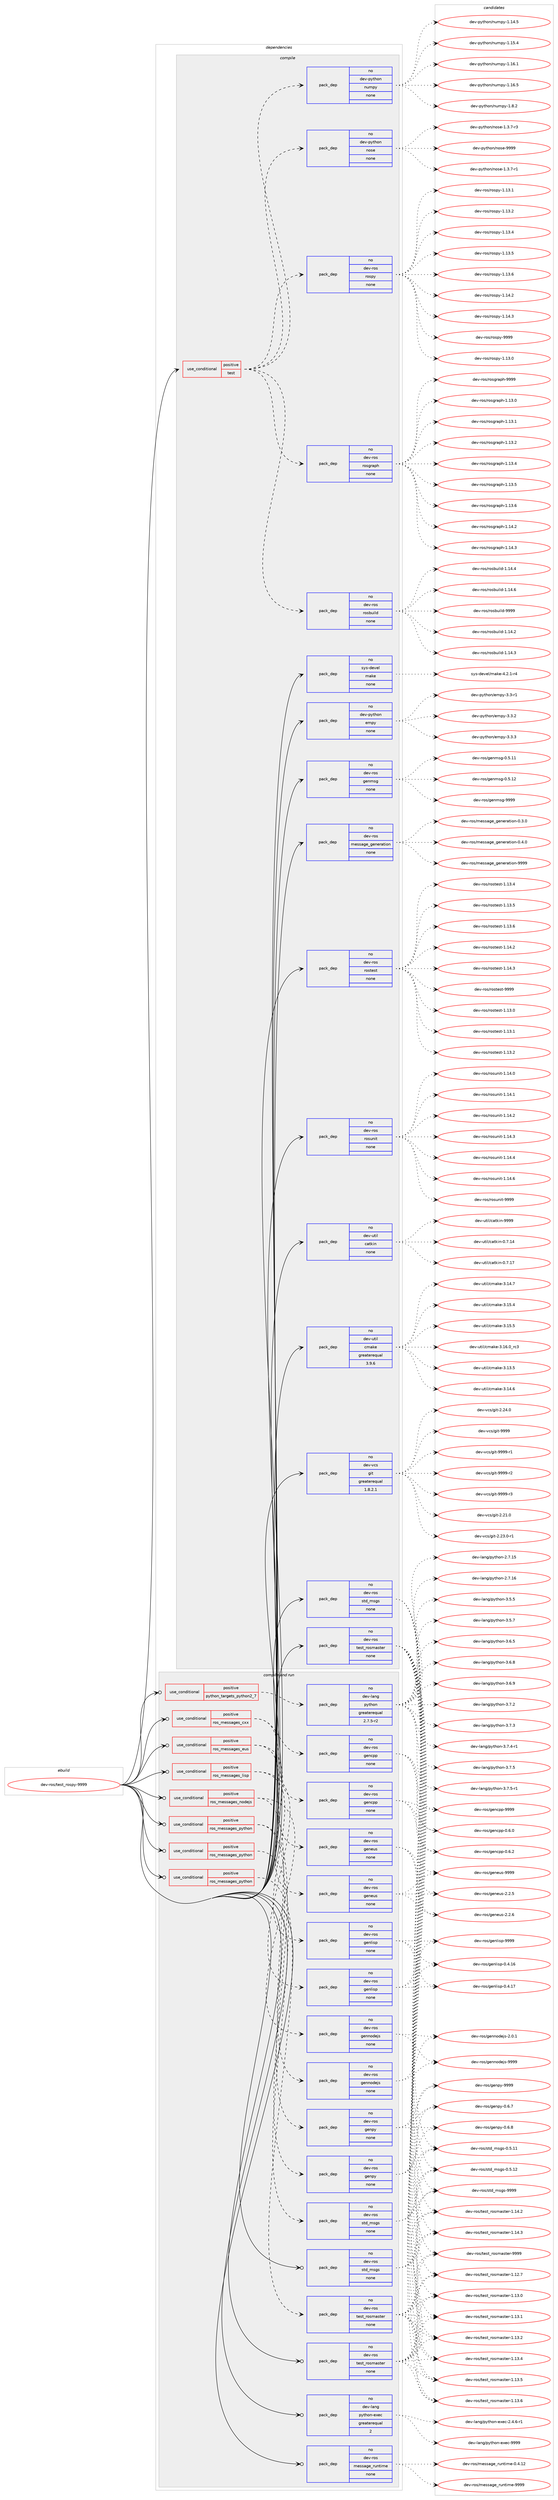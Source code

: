 digraph prolog {

# *************
# Graph options
# *************

newrank=true;
concentrate=true;
compound=true;
graph [rankdir=LR,fontname=Helvetica,fontsize=10,ranksep=1.5];#, ranksep=2.5, nodesep=0.2];
edge  [arrowhead=vee];
node  [fontname=Helvetica,fontsize=10];

# **********
# The ebuild
# **********

subgraph cluster_leftcol {
color=gray;
rank=same;
label=<<i>ebuild</i>>;
id [label="dev-ros/test_rospy-9999", color=red, width=4, href="../dev-ros/test_rospy-9999.svg"];
}

# ****************
# The dependencies
# ****************

subgraph cluster_midcol {
color=gray;
label=<<i>dependencies</i>>;
subgraph cluster_compile {
fillcolor="#eeeeee";
style=filled;
label=<<i>compile</i>>;
subgraph cond156089 {
dependency670251 [label=<<TABLE BORDER="0" CELLBORDER="1" CELLSPACING="0" CELLPADDING="4"><TR><TD ROWSPAN="3" CELLPADDING="10">use_conditional</TD></TR><TR><TD>positive</TD></TR><TR><TD>test</TD></TR></TABLE>>, shape=none, color=red];
subgraph pack502256 {
dependency670252 [label=<<TABLE BORDER="0" CELLBORDER="1" CELLSPACING="0" CELLPADDING="4" WIDTH="220"><TR><TD ROWSPAN="6" CELLPADDING="30">pack_dep</TD></TR><TR><TD WIDTH="110">no</TD></TR><TR><TD>dev-python</TD></TR><TR><TD>numpy</TD></TR><TR><TD>none</TD></TR><TR><TD></TD></TR></TABLE>>, shape=none, color=blue];
}
dependency670251:e -> dependency670252:w [weight=20,style="dashed",arrowhead="vee"];
subgraph pack502257 {
dependency670253 [label=<<TABLE BORDER="0" CELLBORDER="1" CELLSPACING="0" CELLPADDING="4" WIDTH="220"><TR><TD ROWSPAN="6" CELLPADDING="30">pack_dep</TD></TR><TR><TD WIDTH="110">no</TD></TR><TR><TD>dev-ros</TD></TR><TR><TD>rosbuild</TD></TR><TR><TD>none</TD></TR><TR><TD></TD></TR></TABLE>>, shape=none, color=blue];
}
dependency670251:e -> dependency670253:w [weight=20,style="dashed",arrowhead="vee"];
subgraph pack502258 {
dependency670254 [label=<<TABLE BORDER="0" CELLBORDER="1" CELLSPACING="0" CELLPADDING="4" WIDTH="220"><TR><TD ROWSPAN="6" CELLPADDING="30">pack_dep</TD></TR><TR><TD WIDTH="110">no</TD></TR><TR><TD>dev-ros</TD></TR><TR><TD>rosgraph</TD></TR><TR><TD>none</TD></TR><TR><TD></TD></TR></TABLE>>, shape=none, color=blue];
}
dependency670251:e -> dependency670254:w [weight=20,style="dashed",arrowhead="vee"];
subgraph pack502259 {
dependency670255 [label=<<TABLE BORDER="0" CELLBORDER="1" CELLSPACING="0" CELLPADDING="4" WIDTH="220"><TR><TD ROWSPAN="6" CELLPADDING="30">pack_dep</TD></TR><TR><TD WIDTH="110">no</TD></TR><TR><TD>dev-ros</TD></TR><TR><TD>rospy</TD></TR><TR><TD>none</TD></TR><TR><TD></TD></TR></TABLE>>, shape=none, color=blue];
}
dependency670251:e -> dependency670255:w [weight=20,style="dashed",arrowhead="vee"];
subgraph pack502260 {
dependency670256 [label=<<TABLE BORDER="0" CELLBORDER="1" CELLSPACING="0" CELLPADDING="4" WIDTH="220"><TR><TD ROWSPAN="6" CELLPADDING="30">pack_dep</TD></TR><TR><TD WIDTH="110">no</TD></TR><TR><TD>dev-python</TD></TR><TR><TD>nose</TD></TR><TR><TD>none</TD></TR><TR><TD></TD></TR></TABLE>>, shape=none, color=blue];
}
dependency670251:e -> dependency670256:w [weight=20,style="dashed",arrowhead="vee"];
}
id:e -> dependency670251:w [weight=20,style="solid",arrowhead="vee"];
subgraph pack502261 {
dependency670257 [label=<<TABLE BORDER="0" CELLBORDER="1" CELLSPACING="0" CELLPADDING="4" WIDTH="220"><TR><TD ROWSPAN="6" CELLPADDING="30">pack_dep</TD></TR><TR><TD WIDTH="110">no</TD></TR><TR><TD>dev-python</TD></TR><TR><TD>empy</TD></TR><TR><TD>none</TD></TR><TR><TD></TD></TR></TABLE>>, shape=none, color=blue];
}
id:e -> dependency670257:w [weight=20,style="solid",arrowhead="vee"];
subgraph pack502262 {
dependency670258 [label=<<TABLE BORDER="0" CELLBORDER="1" CELLSPACING="0" CELLPADDING="4" WIDTH="220"><TR><TD ROWSPAN="6" CELLPADDING="30">pack_dep</TD></TR><TR><TD WIDTH="110">no</TD></TR><TR><TD>dev-ros</TD></TR><TR><TD>genmsg</TD></TR><TR><TD>none</TD></TR><TR><TD></TD></TR></TABLE>>, shape=none, color=blue];
}
id:e -> dependency670258:w [weight=20,style="solid",arrowhead="vee"];
subgraph pack502263 {
dependency670259 [label=<<TABLE BORDER="0" CELLBORDER="1" CELLSPACING="0" CELLPADDING="4" WIDTH="220"><TR><TD ROWSPAN="6" CELLPADDING="30">pack_dep</TD></TR><TR><TD WIDTH="110">no</TD></TR><TR><TD>dev-ros</TD></TR><TR><TD>message_generation</TD></TR><TR><TD>none</TD></TR><TR><TD></TD></TR></TABLE>>, shape=none, color=blue];
}
id:e -> dependency670259:w [weight=20,style="solid",arrowhead="vee"];
subgraph pack502264 {
dependency670260 [label=<<TABLE BORDER="0" CELLBORDER="1" CELLSPACING="0" CELLPADDING="4" WIDTH="220"><TR><TD ROWSPAN="6" CELLPADDING="30">pack_dep</TD></TR><TR><TD WIDTH="110">no</TD></TR><TR><TD>dev-ros</TD></TR><TR><TD>rostest</TD></TR><TR><TD>none</TD></TR><TR><TD></TD></TR></TABLE>>, shape=none, color=blue];
}
id:e -> dependency670260:w [weight=20,style="solid",arrowhead="vee"];
subgraph pack502265 {
dependency670261 [label=<<TABLE BORDER="0" CELLBORDER="1" CELLSPACING="0" CELLPADDING="4" WIDTH="220"><TR><TD ROWSPAN="6" CELLPADDING="30">pack_dep</TD></TR><TR><TD WIDTH="110">no</TD></TR><TR><TD>dev-ros</TD></TR><TR><TD>rosunit</TD></TR><TR><TD>none</TD></TR><TR><TD></TD></TR></TABLE>>, shape=none, color=blue];
}
id:e -> dependency670261:w [weight=20,style="solid",arrowhead="vee"];
subgraph pack502266 {
dependency670262 [label=<<TABLE BORDER="0" CELLBORDER="1" CELLSPACING="0" CELLPADDING="4" WIDTH="220"><TR><TD ROWSPAN="6" CELLPADDING="30">pack_dep</TD></TR><TR><TD WIDTH="110">no</TD></TR><TR><TD>dev-ros</TD></TR><TR><TD>std_msgs</TD></TR><TR><TD>none</TD></TR><TR><TD></TD></TR></TABLE>>, shape=none, color=blue];
}
id:e -> dependency670262:w [weight=20,style="solid",arrowhead="vee"];
subgraph pack502267 {
dependency670263 [label=<<TABLE BORDER="0" CELLBORDER="1" CELLSPACING="0" CELLPADDING="4" WIDTH="220"><TR><TD ROWSPAN="6" CELLPADDING="30">pack_dep</TD></TR><TR><TD WIDTH="110">no</TD></TR><TR><TD>dev-ros</TD></TR><TR><TD>test_rosmaster</TD></TR><TR><TD>none</TD></TR><TR><TD></TD></TR></TABLE>>, shape=none, color=blue];
}
id:e -> dependency670263:w [weight=20,style="solid",arrowhead="vee"];
subgraph pack502268 {
dependency670264 [label=<<TABLE BORDER="0" CELLBORDER="1" CELLSPACING="0" CELLPADDING="4" WIDTH="220"><TR><TD ROWSPAN="6" CELLPADDING="30">pack_dep</TD></TR><TR><TD WIDTH="110">no</TD></TR><TR><TD>dev-util</TD></TR><TR><TD>catkin</TD></TR><TR><TD>none</TD></TR><TR><TD></TD></TR></TABLE>>, shape=none, color=blue];
}
id:e -> dependency670264:w [weight=20,style="solid",arrowhead="vee"];
subgraph pack502269 {
dependency670265 [label=<<TABLE BORDER="0" CELLBORDER="1" CELLSPACING="0" CELLPADDING="4" WIDTH="220"><TR><TD ROWSPAN="6" CELLPADDING="30">pack_dep</TD></TR><TR><TD WIDTH="110">no</TD></TR><TR><TD>dev-util</TD></TR><TR><TD>cmake</TD></TR><TR><TD>greaterequal</TD></TR><TR><TD>3.9.6</TD></TR></TABLE>>, shape=none, color=blue];
}
id:e -> dependency670265:w [weight=20,style="solid",arrowhead="vee"];
subgraph pack502270 {
dependency670266 [label=<<TABLE BORDER="0" CELLBORDER="1" CELLSPACING="0" CELLPADDING="4" WIDTH="220"><TR><TD ROWSPAN="6" CELLPADDING="30">pack_dep</TD></TR><TR><TD WIDTH="110">no</TD></TR><TR><TD>dev-vcs</TD></TR><TR><TD>git</TD></TR><TR><TD>greaterequal</TD></TR><TR><TD>1.8.2.1</TD></TR></TABLE>>, shape=none, color=blue];
}
id:e -> dependency670266:w [weight=20,style="solid",arrowhead="vee"];
subgraph pack502271 {
dependency670267 [label=<<TABLE BORDER="0" CELLBORDER="1" CELLSPACING="0" CELLPADDING="4" WIDTH="220"><TR><TD ROWSPAN="6" CELLPADDING="30">pack_dep</TD></TR><TR><TD WIDTH="110">no</TD></TR><TR><TD>sys-devel</TD></TR><TR><TD>make</TD></TR><TR><TD>none</TD></TR><TR><TD></TD></TR></TABLE>>, shape=none, color=blue];
}
id:e -> dependency670267:w [weight=20,style="solid",arrowhead="vee"];
}
subgraph cluster_compileandrun {
fillcolor="#eeeeee";
style=filled;
label=<<i>compile and run</i>>;
subgraph cond156090 {
dependency670268 [label=<<TABLE BORDER="0" CELLBORDER="1" CELLSPACING="0" CELLPADDING="4"><TR><TD ROWSPAN="3" CELLPADDING="10">use_conditional</TD></TR><TR><TD>positive</TD></TR><TR><TD>python_targets_python2_7</TD></TR></TABLE>>, shape=none, color=red];
subgraph pack502272 {
dependency670269 [label=<<TABLE BORDER="0" CELLBORDER="1" CELLSPACING="0" CELLPADDING="4" WIDTH="220"><TR><TD ROWSPAN="6" CELLPADDING="30">pack_dep</TD></TR><TR><TD WIDTH="110">no</TD></TR><TR><TD>dev-lang</TD></TR><TR><TD>python</TD></TR><TR><TD>greaterequal</TD></TR><TR><TD>2.7.5-r2</TD></TR></TABLE>>, shape=none, color=blue];
}
dependency670268:e -> dependency670269:w [weight=20,style="dashed",arrowhead="vee"];
}
id:e -> dependency670268:w [weight=20,style="solid",arrowhead="odotvee"];
subgraph cond156091 {
dependency670270 [label=<<TABLE BORDER="0" CELLBORDER="1" CELLSPACING="0" CELLPADDING="4"><TR><TD ROWSPAN="3" CELLPADDING="10">use_conditional</TD></TR><TR><TD>positive</TD></TR><TR><TD>ros_messages_cxx</TD></TR></TABLE>>, shape=none, color=red];
subgraph pack502273 {
dependency670271 [label=<<TABLE BORDER="0" CELLBORDER="1" CELLSPACING="0" CELLPADDING="4" WIDTH="220"><TR><TD ROWSPAN="6" CELLPADDING="30">pack_dep</TD></TR><TR><TD WIDTH="110">no</TD></TR><TR><TD>dev-ros</TD></TR><TR><TD>gencpp</TD></TR><TR><TD>none</TD></TR><TR><TD></TD></TR></TABLE>>, shape=none, color=blue];
}
dependency670270:e -> dependency670271:w [weight=20,style="dashed",arrowhead="vee"];
subgraph pack502274 {
dependency670272 [label=<<TABLE BORDER="0" CELLBORDER="1" CELLSPACING="0" CELLPADDING="4" WIDTH="220"><TR><TD ROWSPAN="6" CELLPADDING="30">pack_dep</TD></TR><TR><TD WIDTH="110">no</TD></TR><TR><TD>dev-ros</TD></TR><TR><TD>gencpp</TD></TR><TR><TD>none</TD></TR><TR><TD></TD></TR></TABLE>>, shape=none, color=blue];
}
dependency670270:e -> dependency670272:w [weight=20,style="dashed",arrowhead="vee"];
}
id:e -> dependency670270:w [weight=20,style="solid",arrowhead="odotvee"];
subgraph cond156092 {
dependency670273 [label=<<TABLE BORDER="0" CELLBORDER="1" CELLSPACING="0" CELLPADDING="4"><TR><TD ROWSPAN="3" CELLPADDING="10">use_conditional</TD></TR><TR><TD>positive</TD></TR><TR><TD>ros_messages_eus</TD></TR></TABLE>>, shape=none, color=red];
subgraph pack502275 {
dependency670274 [label=<<TABLE BORDER="0" CELLBORDER="1" CELLSPACING="0" CELLPADDING="4" WIDTH="220"><TR><TD ROWSPAN="6" CELLPADDING="30">pack_dep</TD></TR><TR><TD WIDTH="110">no</TD></TR><TR><TD>dev-ros</TD></TR><TR><TD>geneus</TD></TR><TR><TD>none</TD></TR><TR><TD></TD></TR></TABLE>>, shape=none, color=blue];
}
dependency670273:e -> dependency670274:w [weight=20,style="dashed",arrowhead="vee"];
subgraph pack502276 {
dependency670275 [label=<<TABLE BORDER="0" CELLBORDER="1" CELLSPACING="0" CELLPADDING="4" WIDTH="220"><TR><TD ROWSPAN="6" CELLPADDING="30">pack_dep</TD></TR><TR><TD WIDTH="110">no</TD></TR><TR><TD>dev-ros</TD></TR><TR><TD>geneus</TD></TR><TR><TD>none</TD></TR><TR><TD></TD></TR></TABLE>>, shape=none, color=blue];
}
dependency670273:e -> dependency670275:w [weight=20,style="dashed",arrowhead="vee"];
}
id:e -> dependency670273:w [weight=20,style="solid",arrowhead="odotvee"];
subgraph cond156093 {
dependency670276 [label=<<TABLE BORDER="0" CELLBORDER="1" CELLSPACING="0" CELLPADDING="4"><TR><TD ROWSPAN="3" CELLPADDING="10">use_conditional</TD></TR><TR><TD>positive</TD></TR><TR><TD>ros_messages_lisp</TD></TR></TABLE>>, shape=none, color=red];
subgraph pack502277 {
dependency670277 [label=<<TABLE BORDER="0" CELLBORDER="1" CELLSPACING="0" CELLPADDING="4" WIDTH="220"><TR><TD ROWSPAN="6" CELLPADDING="30">pack_dep</TD></TR><TR><TD WIDTH="110">no</TD></TR><TR><TD>dev-ros</TD></TR><TR><TD>genlisp</TD></TR><TR><TD>none</TD></TR><TR><TD></TD></TR></TABLE>>, shape=none, color=blue];
}
dependency670276:e -> dependency670277:w [weight=20,style="dashed",arrowhead="vee"];
subgraph pack502278 {
dependency670278 [label=<<TABLE BORDER="0" CELLBORDER="1" CELLSPACING="0" CELLPADDING="4" WIDTH="220"><TR><TD ROWSPAN="6" CELLPADDING="30">pack_dep</TD></TR><TR><TD WIDTH="110">no</TD></TR><TR><TD>dev-ros</TD></TR><TR><TD>genlisp</TD></TR><TR><TD>none</TD></TR><TR><TD></TD></TR></TABLE>>, shape=none, color=blue];
}
dependency670276:e -> dependency670278:w [weight=20,style="dashed",arrowhead="vee"];
}
id:e -> dependency670276:w [weight=20,style="solid",arrowhead="odotvee"];
subgraph cond156094 {
dependency670279 [label=<<TABLE BORDER="0" CELLBORDER="1" CELLSPACING="0" CELLPADDING="4"><TR><TD ROWSPAN="3" CELLPADDING="10">use_conditional</TD></TR><TR><TD>positive</TD></TR><TR><TD>ros_messages_nodejs</TD></TR></TABLE>>, shape=none, color=red];
subgraph pack502279 {
dependency670280 [label=<<TABLE BORDER="0" CELLBORDER="1" CELLSPACING="0" CELLPADDING="4" WIDTH="220"><TR><TD ROWSPAN="6" CELLPADDING="30">pack_dep</TD></TR><TR><TD WIDTH="110">no</TD></TR><TR><TD>dev-ros</TD></TR><TR><TD>gennodejs</TD></TR><TR><TD>none</TD></TR><TR><TD></TD></TR></TABLE>>, shape=none, color=blue];
}
dependency670279:e -> dependency670280:w [weight=20,style="dashed",arrowhead="vee"];
subgraph pack502280 {
dependency670281 [label=<<TABLE BORDER="0" CELLBORDER="1" CELLSPACING="0" CELLPADDING="4" WIDTH="220"><TR><TD ROWSPAN="6" CELLPADDING="30">pack_dep</TD></TR><TR><TD WIDTH="110">no</TD></TR><TR><TD>dev-ros</TD></TR><TR><TD>gennodejs</TD></TR><TR><TD>none</TD></TR><TR><TD></TD></TR></TABLE>>, shape=none, color=blue];
}
dependency670279:e -> dependency670281:w [weight=20,style="dashed",arrowhead="vee"];
}
id:e -> dependency670279:w [weight=20,style="solid",arrowhead="odotvee"];
subgraph cond156095 {
dependency670282 [label=<<TABLE BORDER="0" CELLBORDER="1" CELLSPACING="0" CELLPADDING="4"><TR><TD ROWSPAN="3" CELLPADDING="10">use_conditional</TD></TR><TR><TD>positive</TD></TR><TR><TD>ros_messages_python</TD></TR></TABLE>>, shape=none, color=red];
subgraph pack502281 {
dependency670283 [label=<<TABLE BORDER="0" CELLBORDER="1" CELLSPACING="0" CELLPADDING="4" WIDTH="220"><TR><TD ROWSPAN="6" CELLPADDING="30">pack_dep</TD></TR><TR><TD WIDTH="110">no</TD></TR><TR><TD>dev-ros</TD></TR><TR><TD>genpy</TD></TR><TR><TD>none</TD></TR><TR><TD></TD></TR></TABLE>>, shape=none, color=blue];
}
dependency670282:e -> dependency670283:w [weight=20,style="dashed",arrowhead="vee"];
subgraph pack502282 {
dependency670284 [label=<<TABLE BORDER="0" CELLBORDER="1" CELLSPACING="0" CELLPADDING="4" WIDTH="220"><TR><TD ROWSPAN="6" CELLPADDING="30">pack_dep</TD></TR><TR><TD WIDTH="110">no</TD></TR><TR><TD>dev-ros</TD></TR><TR><TD>genpy</TD></TR><TR><TD>none</TD></TR><TR><TD></TD></TR></TABLE>>, shape=none, color=blue];
}
dependency670282:e -> dependency670284:w [weight=20,style="dashed",arrowhead="vee"];
}
id:e -> dependency670282:w [weight=20,style="solid",arrowhead="odotvee"];
subgraph cond156096 {
dependency670285 [label=<<TABLE BORDER="0" CELLBORDER="1" CELLSPACING="0" CELLPADDING="4"><TR><TD ROWSPAN="3" CELLPADDING="10">use_conditional</TD></TR><TR><TD>positive</TD></TR><TR><TD>ros_messages_python</TD></TR></TABLE>>, shape=none, color=red];
subgraph pack502283 {
dependency670286 [label=<<TABLE BORDER="0" CELLBORDER="1" CELLSPACING="0" CELLPADDING="4" WIDTH="220"><TR><TD ROWSPAN="6" CELLPADDING="30">pack_dep</TD></TR><TR><TD WIDTH="110">no</TD></TR><TR><TD>dev-ros</TD></TR><TR><TD>std_msgs</TD></TR><TR><TD>none</TD></TR><TR><TD></TD></TR></TABLE>>, shape=none, color=blue];
}
dependency670285:e -> dependency670286:w [weight=20,style="dashed",arrowhead="vee"];
}
id:e -> dependency670285:w [weight=20,style="solid",arrowhead="odotvee"];
subgraph cond156097 {
dependency670287 [label=<<TABLE BORDER="0" CELLBORDER="1" CELLSPACING="0" CELLPADDING="4"><TR><TD ROWSPAN="3" CELLPADDING="10">use_conditional</TD></TR><TR><TD>positive</TD></TR><TR><TD>ros_messages_python</TD></TR></TABLE>>, shape=none, color=red];
subgraph pack502284 {
dependency670288 [label=<<TABLE BORDER="0" CELLBORDER="1" CELLSPACING="0" CELLPADDING="4" WIDTH="220"><TR><TD ROWSPAN="6" CELLPADDING="30">pack_dep</TD></TR><TR><TD WIDTH="110">no</TD></TR><TR><TD>dev-ros</TD></TR><TR><TD>test_rosmaster</TD></TR><TR><TD>none</TD></TR><TR><TD></TD></TR></TABLE>>, shape=none, color=blue];
}
dependency670287:e -> dependency670288:w [weight=20,style="dashed",arrowhead="vee"];
}
id:e -> dependency670287:w [weight=20,style="solid",arrowhead="odotvee"];
subgraph pack502285 {
dependency670289 [label=<<TABLE BORDER="0" CELLBORDER="1" CELLSPACING="0" CELLPADDING="4" WIDTH="220"><TR><TD ROWSPAN="6" CELLPADDING="30">pack_dep</TD></TR><TR><TD WIDTH="110">no</TD></TR><TR><TD>dev-lang</TD></TR><TR><TD>python-exec</TD></TR><TR><TD>greaterequal</TD></TR><TR><TD>2</TD></TR></TABLE>>, shape=none, color=blue];
}
id:e -> dependency670289:w [weight=20,style="solid",arrowhead="odotvee"];
subgraph pack502286 {
dependency670290 [label=<<TABLE BORDER="0" CELLBORDER="1" CELLSPACING="0" CELLPADDING="4" WIDTH="220"><TR><TD ROWSPAN="6" CELLPADDING="30">pack_dep</TD></TR><TR><TD WIDTH="110">no</TD></TR><TR><TD>dev-ros</TD></TR><TR><TD>message_runtime</TD></TR><TR><TD>none</TD></TR><TR><TD></TD></TR></TABLE>>, shape=none, color=blue];
}
id:e -> dependency670290:w [weight=20,style="solid",arrowhead="odotvee"];
subgraph pack502287 {
dependency670291 [label=<<TABLE BORDER="0" CELLBORDER="1" CELLSPACING="0" CELLPADDING="4" WIDTH="220"><TR><TD ROWSPAN="6" CELLPADDING="30">pack_dep</TD></TR><TR><TD WIDTH="110">no</TD></TR><TR><TD>dev-ros</TD></TR><TR><TD>std_msgs</TD></TR><TR><TD>none</TD></TR><TR><TD></TD></TR></TABLE>>, shape=none, color=blue];
}
id:e -> dependency670291:w [weight=20,style="solid",arrowhead="odotvee"];
subgraph pack502288 {
dependency670292 [label=<<TABLE BORDER="0" CELLBORDER="1" CELLSPACING="0" CELLPADDING="4" WIDTH="220"><TR><TD ROWSPAN="6" CELLPADDING="30">pack_dep</TD></TR><TR><TD WIDTH="110">no</TD></TR><TR><TD>dev-ros</TD></TR><TR><TD>test_rosmaster</TD></TR><TR><TD>none</TD></TR><TR><TD></TD></TR></TABLE>>, shape=none, color=blue];
}
id:e -> dependency670292:w [weight=20,style="solid",arrowhead="odotvee"];
}
subgraph cluster_run {
fillcolor="#eeeeee";
style=filled;
label=<<i>run</i>>;
}
}

# **************
# The candidates
# **************

subgraph cluster_choices {
rank=same;
color=gray;
label=<<i>candidates</i>>;

subgraph choice502256 {
color=black;
nodesep=1;
choice100101118451121211161041111104711011710911212145494649524653 [label="dev-python/numpy-1.14.5", color=red, width=4,href="../dev-python/numpy-1.14.5.svg"];
choice100101118451121211161041111104711011710911212145494649534652 [label="dev-python/numpy-1.15.4", color=red, width=4,href="../dev-python/numpy-1.15.4.svg"];
choice100101118451121211161041111104711011710911212145494649544649 [label="dev-python/numpy-1.16.1", color=red, width=4,href="../dev-python/numpy-1.16.1.svg"];
choice100101118451121211161041111104711011710911212145494649544653 [label="dev-python/numpy-1.16.5", color=red, width=4,href="../dev-python/numpy-1.16.5.svg"];
choice1001011184511212111610411111047110117109112121454946564650 [label="dev-python/numpy-1.8.2", color=red, width=4,href="../dev-python/numpy-1.8.2.svg"];
dependency670252:e -> choice100101118451121211161041111104711011710911212145494649524653:w [style=dotted,weight="100"];
dependency670252:e -> choice100101118451121211161041111104711011710911212145494649534652:w [style=dotted,weight="100"];
dependency670252:e -> choice100101118451121211161041111104711011710911212145494649544649:w [style=dotted,weight="100"];
dependency670252:e -> choice100101118451121211161041111104711011710911212145494649544653:w [style=dotted,weight="100"];
dependency670252:e -> choice1001011184511212111610411111047110117109112121454946564650:w [style=dotted,weight="100"];
}
subgraph choice502257 {
color=black;
nodesep=1;
choice10010111845114111115471141111159811710510810045494649524650 [label="dev-ros/rosbuild-1.14.2", color=red, width=4,href="../dev-ros/rosbuild-1.14.2.svg"];
choice10010111845114111115471141111159811710510810045494649524651 [label="dev-ros/rosbuild-1.14.3", color=red, width=4,href="../dev-ros/rosbuild-1.14.3.svg"];
choice10010111845114111115471141111159811710510810045494649524652 [label="dev-ros/rosbuild-1.14.4", color=red, width=4,href="../dev-ros/rosbuild-1.14.4.svg"];
choice10010111845114111115471141111159811710510810045494649524654 [label="dev-ros/rosbuild-1.14.6", color=red, width=4,href="../dev-ros/rosbuild-1.14.6.svg"];
choice1001011184511411111547114111115981171051081004557575757 [label="dev-ros/rosbuild-9999", color=red, width=4,href="../dev-ros/rosbuild-9999.svg"];
dependency670253:e -> choice10010111845114111115471141111159811710510810045494649524650:w [style=dotted,weight="100"];
dependency670253:e -> choice10010111845114111115471141111159811710510810045494649524651:w [style=dotted,weight="100"];
dependency670253:e -> choice10010111845114111115471141111159811710510810045494649524652:w [style=dotted,weight="100"];
dependency670253:e -> choice10010111845114111115471141111159811710510810045494649524654:w [style=dotted,weight="100"];
dependency670253:e -> choice1001011184511411111547114111115981171051081004557575757:w [style=dotted,weight="100"];
}
subgraph choice502258 {
color=black;
nodesep=1;
choice10010111845114111115471141111151031149711210445494649514648 [label="dev-ros/rosgraph-1.13.0", color=red, width=4,href="../dev-ros/rosgraph-1.13.0.svg"];
choice10010111845114111115471141111151031149711210445494649514649 [label="dev-ros/rosgraph-1.13.1", color=red, width=4,href="../dev-ros/rosgraph-1.13.1.svg"];
choice10010111845114111115471141111151031149711210445494649514650 [label="dev-ros/rosgraph-1.13.2", color=red, width=4,href="../dev-ros/rosgraph-1.13.2.svg"];
choice10010111845114111115471141111151031149711210445494649514652 [label="dev-ros/rosgraph-1.13.4", color=red, width=4,href="../dev-ros/rosgraph-1.13.4.svg"];
choice10010111845114111115471141111151031149711210445494649514653 [label="dev-ros/rosgraph-1.13.5", color=red, width=4,href="../dev-ros/rosgraph-1.13.5.svg"];
choice10010111845114111115471141111151031149711210445494649514654 [label="dev-ros/rosgraph-1.13.6", color=red, width=4,href="../dev-ros/rosgraph-1.13.6.svg"];
choice10010111845114111115471141111151031149711210445494649524650 [label="dev-ros/rosgraph-1.14.2", color=red, width=4,href="../dev-ros/rosgraph-1.14.2.svg"];
choice10010111845114111115471141111151031149711210445494649524651 [label="dev-ros/rosgraph-1.14.3", color=red, width=4,href="../dev-ros/rosgraph-1.14.3.svg"];
choice1001011184511411111547114111115103114971121044557575757 [label="dev-ros/rosgraph-9999", color=red, width=4,href="../dev-ros/rosgraph-9999.svg"];
dependency670254:e -> choice10010111845114111115471141111151031149711210445494649514648:w [style=dotted,weight="100"];
dependency670254:e -> choice10010111845114111115471141111151031149711210445494649514649:w [style=dotted,weight="100"];
dependency670254:e -> choice10010111845114111115471141111151031149711210445494649514650:w [style=dotted,weight="100"];
dependency670254:e -> choice10010111845114111115471141111151031149711210445494649514652:w [style=dotted,weight="100"];
dependency670254:e -> choice10010111845114111115471141111151031149711210445494649514653:w [style=dotted,weight="100"];
dependency670254:e -> choice10010111845114111115471141111151031149711210445494649514654:w [style=dotted,weight="100"];
dependency670254:e -> choice10010111845114111115471141111151031149711210445494649524650:w [style=dotted,weight="100"];
dependency670254:e -> choice10010111845114111115471141111151031149711210445494649524651:w [style=dotted,weight="100"];
dependency670254:e -> choice1001011184511411111547114111115103114971121044557575757:w [style=dotted,weight="100"];
}
subgraph choice502259 {
color=black;
nodesep=1;
choice100101118451141111154711411111511212145494649514648 [label="dev-ros/rospy-1.13.0", color=red, width=4,href="../dev-ros/rospy-1.13.0.svg"];
choice100101118451141111154711411111511212145494649514649 [label="dev-ros/rospy-1.13.1", color=red, width=4,href="../dev-ros/rospy-1.13.1.svg"];
choice100101118451141111154711411111511212145494649514650 [label="dev-ros/rospy-1.13.2", color=red, width=4,href="../dev-ros/rospy-1.13.2.svg"];
choice100101118451141111154711411111511212145494649514652 [label="dev-ros/rospy-1.13.4", color=red, width=4,href="../dev-ros/rospy-1.13.4.svg"];
choice100101118451141111154711411111511212145494649514653 [label="dev-ros/rospy-1.13.5", color=red, width=4,href="../dev-ros/rospy-1.13.5.svg"];
choice100101118451141111154711411111511212145494649514654 [label="dev-ros/rospy-1.13.6", color=red, width=4,href="../dev-ros/rospy-1.13.6.svg"];
choice100101118451141111154711411111511212145494649524650 [label="dev-ros/rospy-1.14.2", color=red, width=4,href="../dev-ros/rospy-1.14.2.svg"];
choice100101118451141111154711411111511212145494649524651 [label="dev-ros/rospy-1.14.3", color=red, width=4,href="../dev-ros/rospy-1.14.3.svg"];
choice10010111845114111115471141111151121214557575757 [label="dev-ros/rospy-9999", color=red, width=4,href="../dev-ros/rospy-9999.svg"];
dependency670255:e -> choice100101118451141111154711411111511212145494649514648:w [style=dotted,weight="100"];
dependency670255:e -> choice100101118451141111154711411111511212145494649514649:w [style=dotted,weight="100"];
dependency670255:e -> choice100101118451141111154711411111511212145494649514650:w [style=dotted,weight="100"];
dependency670255:e -> choice100101118451141111154711411111511212145494649514652:w [style=dotted,weight="100"];
dependency670255:e -> choice100101118451141111154711411111511212145494649514653:w [style=dotted,weight="100"];
dependency670255:e -> choice100101118451141111154711411111511212145494649514654:w [style=dotted,weight="100"];
dependency670255:e -> choice100101118451141111154711411111511212145494649524650:w [style=dotted,weight="100"];
dependency670255:e -> choice100101118451141111154711411111511212145494649524651:w [style=dotted,weight="100"];
dependency670255:e -> choice10010111845114111115471141111151121214557575757:w [style=dotted,weight="100"];
}
subgraph choice502260 {
color=black;
nodesep=1;
choice10010111845112121116104111110471101111151014549465146554511449 [label="dev-python/nose-1.3.7-r1", color=red, width=4,href="../dev-python/nose-1.3.7-r1.svg"];
choice10010111845112121116104111110471101111151014549465146554511451 [label="dev-python/nose-1.3.7-r3", color=red, width=4,href="../dev-python/nose-1.3.7-r3.svg"];
choice10010111845112121116104111110471101111151014557575757 [label="dev-python/nose-9999", color=red, width=4,href="../dev-python/nose-9999.svg"];
dependency670256:e -> choice10010111845112121116104111110471101111151014549465146554511449:w [style=dotted,weight="100"];
dependency670256:e -> choice10010111845112121116104111110471101111151014549465146554511451:w [style=dotted,weight="100"];
dependency670256:e -> choice10010111845112121116104111110471101111151014557575757:w [style=dotted,weight="100"];
}
subgraph choice502261 {
color=black;
nodesep=1;
choice1001011184511212111610411111047101109112121455146514511449 [label="dev-python/empy-3.3-r1", color=red, width=4,href="../dev-python/empy-3.3-r1.svg"];
choice1001011184511212111610411111047101109112121455146514650 [label="dev-python/empy-3.3.2", color=red, width=4,href="../dev-python/empy-3.3.2.svg"];
choice1001011184511212111610411111047101109112121455146514651 [label="dev-python/empy-3.3.3", color=red, width=4,href="../dev-python/empy-3.3.3.svg"];
dependency670257:e -> choice1001011184511212111610411111047101109112121455146514511449:w [style=dotted,weight="100"];
dependency670257:e -> choice1001011184511212111610411111047101109112121455146514650:w [style=dotted,weight="100"];
dependency670257:e -> choice1001011184511212111610411111047101109112121455146514651:w [style=dotted,weight="100"];
}
subgraph choice502262 {
color=black;
nodesep=1;
choice100101118451141111154710310111010911510345484653464949 [label="dev-ros/genmsg-0.5.11", color=red, width=4,href="../dev-ros/genmsg-0.5.11.svg"];
choice100101118451141111154710310111010911510345484653464950 [label="dev-ros/genmsg-0.5.12", color=red, width=4,href="../dev-ros/genmsg-0.5.12.svg"];
choice10010111845114111115471031011101091151034557575757 [label="dev-ros/genmsg-9999", color=red, width=4,href="../dev-ros/genmsg-9999.svg"];
dependency670258:e -> choice100101118451141111154710310111010911510345484653464949:w [style=dotted,weight="100"];
dependency670258:e -> choice100101118451141111154710310111010911510345484653464950:w [style=dotted,weight="100"];
dependency670258:e -> choice10010111845114111115471031011101091151034557575757:w [style=dotted,weight="100"];
}
subgraph choice502263 {
color=black;
nodesep=1;
choice1001011184511411111547109101115115971031019510310111010111497116105111110454846514648 [label="dev-ros/message_generation-0.3.0", color=red, width=4,href="../dev-ros/message_generation-0.3.0.svg"];
choice1001011184511411111547109101115115971031019510310111010111497116105111110454846524648 [label="dev-ros/message_generation-0.4.0", color=red, width=4,href="../dev-ros/message_generation-0.4.0.svg"];
choice10010111845114111115471091011151159710310195103101110101114971161051111104557575757 [label="dev-ros/message_generation-9999", color=red, width=4,href="../dev-ros/message_generation-9999.svg"];
dependency670259:e -> choice1001011184511411111547109101115115971031019510310111010111497116105111110454846514648:w [style=dotted,weight="100"];
dependency670259:e -> choice1001011184511411111547109101115115971031019510310111010111497116105111110454846524648:w [style=dotted,weight="100"];
dependency670259:e -> choice10010111845114111115471091011151159710310195103101110101114971161051111104557575757:w [style=dotted,weight="100"];
}
subgraph choice502264 {
color=black;
nodesep=1;
choice100101118451141111154711411111511610111511645494649514648 [label="dev-ros/rostest-1.13.0", color=red, width=4,href="../dev-ros/rostest-1.13.0.svg"];
choice100101118451141111154711411111511610111511645494649514649 [label="dev-ros/rostest-1.13.1", color=red, width=4,href="../dev-ros/rostest-1.13.1.svg"];
choice100101118451141111154711411111511610111511645494649514650 [label="dev-ros/rostest-1.13.2", color=red, width=4,href="../dev-ros/rostest-1.13.2.svg"];
choice100101118451141111154711411111511610111511645494649514652 [label="dev-ros/rostest-1.13.4", color=red, width=4,href="../dev-ros/rostest-1.13.4.svg"];
choice100101118451141111154711411111511610111511645494649514653 [label="dev-ros/rostest-1.13.5", color=red, width=4,href="../dev-ros/rostest-1.13.5.svg"];
choice100101118451141111154711411111511610111511645494649514654 [label="dev-ros/rostest-1.13.6", color=red, width=4,href="../dev-ros/rostest-1.13.6.svg"];
choice100101118451141111154711411111511610111511645494649524650 [label="dev-ros/rostest-1.14.2", color=red, width=4,href="../dev-ros/rostest-1.14.2.svg"];
choice100101118451141111154711411111511610111511645494649524651 [label="dev-ros/rostest-1.14.3", color=red, width=4,href="../dev-ros/rostest-1.14.3.svg"];
choice10010111845114111115471141111151161011151164557575757 [label="dev-ros/rostest-9999", color=red, width=4,href="../dev-ros/rostest-9999.svg"];
dependency670260:e -> choice100101118451141111154711411111511610111511645494649514648:w [style=dotted,weight="100"];
dependency670260:e -> choice100101118451141111154711411111511610111511645494649514649:w [style=dotted,weight="100"];
dependency670260:e -> choice100101118451141111154711411111511610111511645494649514650:w [style=dotted,weight="100"];
dependency670260:e -> choice100101118451141111154711411111511610111511645494649514652:w [style=dotted,weight="100"];
dependency670260:e -> choice100101118451141111154711411111511610111511645494649514653:w [style=dotted,weight="100"];
dependency670260:e -> choice100101118451141111154711411111511610111511645494649514654:w [style=dotted,weight="100"];
dependency670260:e -> choice100101118451141111154711411111511610111511645494649524650:w [style=dotted,weight="100"];
dependency670260:e -> choice100101118451141111154711411111511610111511645494649524651:w [style=dotted,weight="100"];
dependency670260:e -> choice10010111845114111115471141111151161011151164557575757:w [style=dotted,weight="100"];
}
subgraph choice502265 {
color=black;
nodesep=1;
choice100101118451141111154711411111511711010511645494649524648 [label="dev-ros/rosunit-1.14.0", color=red, width=4,href="../dev-ros/rosunit-1.14.0.svg"];
choice100101118451141111154711411111511711010511645494649524649 [label="dev-ros/rosunit-1.14.1", color=red, width=4,href="../dev-ros/rosunit-1.14.1.svg"];
choice100101118451141111154711411111511711010511645494649524650 [label="dev-ros/rosunit-1.14.2", color=red, width=4,href="../dev-ros/rosunit-1.14.2.svg"];
choice100101118451141111154711411111511711010511645494649524651 [label="dev-ros/rosunit-1.14.3", color=red, width=4,href="../dev-ros/rosunit-1.14.3.svg"];
choice100101118451141111154711411111511711010511645494649524652 [label="dev-ros/rosunit-1.14.4", color=red, width=4,href="../dev-ros/rosunit-1.14.4.svg"];
choice100101118451141111154711411111511711010511645494649524654 [label="dev-ros/rosunit-1.14.6", color=red, width=4,href="../dev-ros/rosunit-1.14.6.svg"];
choice10010111845114111115471141111151171101051164557575757 [label="dev-ros/rosunit-9999", color=red, width=4,href="../dev-ros/rosunit-9999.svg"];
dependency670261:e -> choice100101118451141111154711411111511711010511645494649524648:w [style=dotted,weight="100"];
dependency670261:e -> choice100101118451141111154711411111511711010511645494649524649:w [style=dotted,weight="100"];
dependency670261:e -> choice100101118451141111154711411111511711010511645494649524650:w [style=dotted,weight="100"];
dependency670261:e -> choice100101118451141111154711411111511711010511645494649524651:w [style=dotted,weight="100"];
dependency670261:e -> choice100101118451141111154711411111511711010511645494649524652:w [style=dotted,weight="100"];
dependency670261:e -> choice100101118451141111154711411111511711010511645494649524654:w [style=dotted,weight="100"];
dependency670261:e -> choice10010111845114111115471141111151171101051164557575757:w [style=dotted,weight="100"];
}
subgraph choice502266 {
color=black;
nodesep=1;
choice10010111845114111115471151161009510911510311545484653464949 [label="dev-ros/std_msgs-0.5.11", color=red, width=4,href="../dev-ros/std_msgs-0.5.11.svg"];
choice10010111845114111115471151161009510911510311545484653464950 [label="dev-ros/std_msgs-0.5.12", color=red, width=4,href="../dev-ros/std_msgs-0.5.12.svg"];
choice1001011184511411111547115116100951091151031154557575757 [label="dev-ros/std_msgs-9999", color=red, width=4,href="../dev-ros/std_msgs-9999.svg"];
dependency670262:e -> choice10010111845114111115471151161009510911510311545484653464949:w [style=dotted,weight="100"];
dependency670262:e -> choice10010111845114111115471151161009510911510311545484653464950:w [style=dotted,weight="100"];
dependency670262:e -> choice1001011184511411111547115116100951091151031154557575757:w [style=dotted,weight="100"];
}
subgraph choice502267 {
color=black;
nodesep=1;
choice1001011184511411111547116101115116951141111151099711511610111445494649504655 [label="dev-ros/test_rosmaster-1.12.7", color=red, width=4,href="../dev-ros/test_rosmaster-1.12.7.svg"];
choice1001011184511411111547116101115116951141111151099711511610111445494649514648 [label="dev-ros/test_rosmaster-1.13.0", color=red, width=4,href="../dev-ros/test_rosmaster-1.13.0.svg"];
choice1001011184511411111547116101115116951141111151099711511610111445494649514649 [label="dev-ros/test_rosmaster-1.13.1", color=red, width=4,href="../dev-ros/test_rosmaster-1.13.1.svg"];
choice1001011184511411111547116101115116951141111151099711511610111445494649514650 [label="dev-ros/test_rosmaster-1.13.2", color=red, width=4,href="../dev-ros/test_rosmaster-1.13.2.svg"];
choice1001011184511411111547116101115116951141111151099711511610111445494649514652 [label="dev-ros/test_rosmaster-1.13.4", color=red, width=4,href="../dev-ros/test_rosmaster-1.13.4.svg"];
choice1001011184511411111547116101115116951141111151099711511610111445494649514653 [label="dev-ros/test_rosmaster-1.13.5", color=red, width=4,href="../dev-ros/test_rosmaster-1.13.5.svg"];
choice1001011184511411111547116101115116951141111151099711511610111445494649514654 [label="dev-ros/test_rosmaster-1.13.6", color=red, width=4,href="../dev-ros/test_rosmaster-1.13.6.svg"];
choice1001011184511411111547116101115116951141111151099711511610111445494649524650 [label="dev-ros/test_rosmaster-1.14.2", color=red, width=4,href="../dev-ros/test_rosmaster-1.14.2.svg"];
choice1001011184511411111547116101115116951141111151099711511610111445494649524651 [label="dev-ros/test_rosmaster-1.14.3", color=red, width=4,href="../dev-ros/test_rosmaster-1.14.3.svg"];
choice100101118451141111154711610111511695114111115109971151161011144557575757 [label="dev-ros/test_rosmaster-9999", color=red, width=4,href="../dev-ros/test_rosmaster-9999.svg"];
dependency670263:e -> choice1001011184511411111547116101115116951141111151099711511610111445494649504655:w [style=dotted,weight="100"];
dependency670263:e -> choice1001011184511411111547116101115116951141111151099711511610111445494649514648:w [style=dotted,weight="100"];
dependency670263:e -> choice1001011184511411111547116101115116951141111151099711511610111445494649514649:w [style=dotted,weight="100"];
dependency670263:e -> choice1001011184511411111547116101115116951141111151099711511610111445494649514650:w [style=dotted,weight="100"];
dependency670263:e -> choice1001011184511411111547116101115116951141111151099711511610111445494649514652:w [style=dotted,weight="100"];
dependency670263:e -> choice1001011184511411111547116101115116951141111151099711511610111445494649514653:w [style=dotted,weight="100"];
dependency670263:e -> choice1001011184511411111547116101115116951141111151099711511610111445494649514654:w [style=dotted,weight="100"];
dependency670263:e -> choice1001011184511411111547116101115116951141111151099711511610111445494649524650:w [style=dotted,weight="100"];
dependency670263:e -> choice1001011184511411111547116101115116951141111151099711511610111445494649524651:w [style=dotted,weight="100"];
dependency670263:e -> choice100101118451141111154711610111511695114111115109971151161011144557575757:w [style=dotted,weight="100"];
}
subgraph choice502268 {
color=black;
nodesep=1;
choice1001011184511711610510847999711610710511045484655464952 [label="dev-util/catkin-0.7.14", color=red, width=4,href="../dev-util/catkin-0.7.14.svg"];
choice1001011184511711610510847999711610710511045484655464955 [label="dev-util/catkin-0.7.17", color=red, width=4,href="../dev-util/catkin-0.7.17.svg"];
choice100101118451171161051084799971161071051104557575757 [label="dev-util/catkin-9999", color=red, width=4,href="../dev-util/catkin-9999.svg"];
dependency670264:e -> choice1001011184511711610510847999711610710511045484655464952:w [style=dotted,weight="100"];
dependency670264:e -> choice1001011184511711610510847999711610710511045484655464955:w [style=dotted,weight="100"];
dependency670264:e -> choice100101118451171161051084799971161071051104557575757:w [style=dotted,weight="100"];
}
subgraph choice502269 {
color=black;
nodesep=1;
choice1001011184511711610510847991099710710145514649514653 [label="dev-util/cmake-3.13.5", color=red, width=4,href="../dev-util/cmake-3.13.5.svg"];
choice1001011184511711610510847991099710710145514649524654 [label="dev-util/cmake-3.14.6", color=red, width=4,href="../dev-util/cmake-3.14.6.svg"];
choice1001011184511711610510847991099710710145514649524655 [label="dev-util/cmake-3.14.7", color=red, width=4,href="../dev-util/cmake-3.14.7.svg"];
choice1001011184511711610510847991099710710145514649534652 [label="dev-util/cmake-3.15.4", color=red, width=4,href="../dev-util/cmake-3.15.4.svg"];
choice1001011184511711610510847991099710710145514649534653 [label="dev-util/cmake-3.15.5", color=red, width=4,href="../dev-util/cmake-3.15.5.svg"];
choice1001011184511711610510847991099710710145514649544648951149951 [label="dev-util/cmake-3.16.0_rc3", color=red, width=4,href="../dev-util/cmake-3.16.0_rc3.svg"];
dependency670265:e -> choice1001011184511711610510847991099710710145514649514653:w [style=dotted,weight="100"];
dependency670265:e -> choice1001011184511711610510847991099710710145514649524654:w [style=dotted,weight="100"];
dependency670265:e -> choice1001011184511711610510847991099710710145514649524655:w [style=dotted,weight="100"];
dependency670265:e -> choice1001011184511711610510847991099710710145514649534652:w [style=dotted,weight="100"];
dependency670265:e -> choice1001011184511711610510847991099710710145514649534653:w [style=dotted,weight="100"];
dependency670265:e -> choice1001011184511711610510847991099710710145514649544648951149951:w [style=dotted,weight="100"];
}
subgraph choice502270 {
color=black;
nodesep=1;
choice10010111845118991154710310511645504650494648 [label="dev-vcs/git-2.21.0", color=red, width=4,href="../dev-vcs/git-2.21.0.svg"];
choice100101118451189911547103105116455046505146484511449 [label="dev-vcs/git-2.23.0-r1", color=red, width=4,href="../dev-vcs/git-2.23.0-r1.svg"];
choice10010111845118991154710310511645504650524648 [label="dev-vcs/git-2.24.0", color=red, width=4,href="../dev-vcs/git-2.24.0.svg"];
choice1001011184511899115471031051164557575757 [label="dev-vcs/git-9999", color=red, width=4,href="../dev-vcs/git-9999.svg"];
choice10010111845118991154710310511645575757574511449 [label="dev-vcs/git-9999-r1", color=red, width=4,href="../dev-vcs/git-9999-r1.svg"];
choice10010111845118991154710310511645575757574511450 [label="dev-vcs/git-9999-r2", color=red, width=4,href="../dev-vcs/git-9999-r2.svg"];
choice10010111845118991154710310511645575757574511451 [label="dev-vcs/git-9999-r3", color=red, width=4,href="../dev-vcs/git-9999-r3.svg"];
dependency670266:e -> choice10010111845118991154710310511645504650494648:w [style=dotted,weight="100"];
dependency670266:e -> choice100101118451189911547103105116455046505146484511449:w [style=dotted,weight="100"];
dependency670266:e -> choice10010111845118991154710310511645504650524648:w [style=dotted,weight="100"];
dependency670266:e -> choice1001011184511899115471031051164557575757:w [style=dotted,weight="100"];
dependency670266:e -> choice10010111845118991154710310511645575757574511449:w [style=dotted,weight="100"];
dependency670266:e -> choice10010111845118991154710310511645575757574511450:w [style=dotted,weight="100"];
dependency670266:e -> choice10010111845118991154710310511645575757574511451:w [style=dotted,weight="100"];
}
subgraph choice502271 {
color=black;
nodesep=1;
choice1151211154510010111810110847109971071014552465046494511452 [label="sys-devel/make-4.2.1-r4", color=red, width=4,href="../sys-devel/make-4.2.1-r4.svg"];
dependency670267:e -> choice1151211154510010111810110847109971071014552465046494511452:w [style=dotted,weight="100"];
}
subgraph choice502272 {
color=black;
nodesep=1;
choice10010111845108971101034711212111610411111045504655464953 [label="dev-lang/python-2.7.15", color=red, width=4,href="../dev-lang/python-2.7.15.svg"];
choice10010111845108971101034711212111610411111045504655464954 [label="dev-lang/python-2.7.16", color=red, width=4,href="../dev-lang/python-2.7.16.svg"];
choice100101118451089711010347112121116104111110455146534653 [label="dev-lang/python-3.5.5", color=red, width=4,href="../dev-lang/python-3.5.5.svg"];
choice100101118451089711010347112121116104111110455146534655 [label="dev-lang/python-3.5.7", color=red, width=4,href="../dev-lang/python-3.5.7.svg"];
choice100101118451089711010347112121116104111110455146544653 [label="dev-lang/python-3.6.5", color=red, width=4,href="../dev-lang/python-3.6.5.svg"];
choice100101118451089711010347112121116104111110455146544656 [label="dev-lang/python-3.6.8", color=red, width=4,href="../dev-lang/python-3.6.8.svg"];
choice100101118451089711010347112121116104111110455146544657 [label="dev-lang/python-3.6.9", color=red, width=4,href="../dev-lang/python-3.6.9.svg"];
choice100101118451089711010347112121116104111110455146554650 [label="dev-lang/python-3.7.2", color=red, width=4,href="../dev-lang/python-3.7.2.svg"];
choice100101118451089711010347112121116104111110455146554651 [label="dev-lang/python-3.7.3", color=red, width=4,href="../dev-lang/python-3.7.3.svg"];
choice1001011184510897110103471121211161041111104551465546524511449 [label="dev-lang/python-3.7.4-r1", color=red, width=4,href="../dev-lang/python-3.7.4-r1.svg"];
choice100101118451089711010347112121116104111110455146554653 [label="dev-lang/python-3.7.5", color=red, width=4,href="../dev-lang/python-3.7.5.svg"];
choice1001011184510897110103471121211161041111104551465546534511449 [label="dev-lang/python-3.7.5-r1", color=red, width=4,href="../dev-lang/python-3.7.5-r1.svg"];
dependency670269:e -> choice10010111845108971101034711212111610411111045504655464953:w [style=dotted,weight="100"];
dependency670269:e -> choice10010111845108971101034711212111610411111045504655464954:w [style=dotted,weight="100"];
dependency670269:e -> choice100101118451089711010347112121116104111110455146534653:w [style=dotted,weight="100"];
dependency670269:e -> choice100101118451089711010347112121116104111110455146534655:w [style=dotted,weight="100"];
dependency670269:e -> choice100101118451089711010347112121116104111110455146544653:w [style=dotted,weight="100"];
dependency670269:e -> choice100101118451089711010347112121116104111110455146544656:w [style=dotted,weight="100"];
dependency670269:e -> choice100101118451089711010347112121116104111110455146544657:w [style=dotted,weight="100"];
dependency670269:e -> choice100101118451089711010347112121116104111110455146554650:w [style=dotted,weight="100"];
dependency670269:e -> choice100101118451089711010347112121116104111110455146554651:w [style=dotted,weight="100"];
dependency670269:e -> choice1001011184510897110103471121211161041111104551465546524511449:w [style=dotted,weight="100"];
dependency670269:e -> choice100101118451089711010347112121116104111110455146554653:w [style=dotted,weight="100"];
dependency670269:e -> choice1001011184510897110103471121211161041111104551465546534511449:w [style=dotted,weight="100"];
}
subgraph choice502273 {
color=black;
nodesep=1;
choice100101118451141111154710310111099112112454846544648 [label="dev-ros/gencpp-0.6.0", color=red, width=4,href="../dev-ros/gencpp-0.6.0.svg"];
choice100101118451141111154710310111099112112454846544650 [label="dev-ros/gencpp-0.6.2", color=red, width=4,href="../dev-ros/gencpp-0.6.2.svg"];
choice1001011184511411111547103101110991121124557575757 [label="dev-ros/gencpp-9999", color=red, width=4,href="../dev-ros/gencpp-9999.svg"];
dependency670271:e -> choice100101118451141111154710310111099112112454846544648:w [style=dotted,weight="100"];
dependency670271:e -> choice100101118451141111154710310111099112112454846544650:w [style=dotted,weight="100"];
dependency670271:e -> choice1001011184511411111547103101110991121124557575757:w [style=dotted,weight="100"];
}
subgraph choice502274 {
color=black;
nodesep=1;
choice100101118451141111154710310111099112112454846544648 [label="dev-ros/gencpp-0.6.0", color=red, width=4,href="../dev-ros/gencpp-0.6.0.svg"];
choice100101118451141111154710310111099112112454846544650 [label="dev-ros/gencpp-0.6.2", color=red, width=4,href="../dev-ros/gencpp-0.6.2.svg"];
choice1001011184511411111547103101110991121124557575757 [label="dev-ros/gencpp-9999", color=red, width=4,href="../dev-ros/gencpp-9999.svg"];
dependency670272:e -> choice100101118451141111154710310111099112112454846544648:w [style=dotted,weight="100"];
dependency670272:e -> choice100101118451141111154710310111099112112454846544650:w [style=dotted,weight="100"];
dependency670272:e -> choice1001011184511411111547103101110991121124557575757:w [style=dotted,weight="100"];
}
subgraph choice502275 {
color=black;
nodesep=1;
choice1001011184511411111547103101110101117115455046504653 [label="dev-ros/geneus-2.2.5", color=red, width=4,href="../dev-ros/geneus-2.2.5.svg"];
choice1001011184511411111547103101110101117115455046504654 [label="dev-ros/geneus-2.2.6", color=red, width=4,href="../dev-ros/geneus-2.2.6.svg"];
choice10010111845114111115471031011101011171154557575757 [label="dev-ros/geneus-9999", color=red, width=4,href="../dev-ros/geneus-9999.svg"];
dependency670274:e -> choice1001011184511411111547103101110101117115455046504653:w [style=dotted,weight="100"];
dependency670274:e -> choice1001011184511411111547103101110101117115455046504654:w [style=dotted,weight="100"];
dependency670274:e -> choice10010111845114111115471031011101011171154557575757:w [style=dotted,weight="100"];
}
subgraph choice502276 {
color=black;
nodesep=1;
choice1001011184511411111547103101110101117115455046504653 [label="dev-ros/geneus-2.2.5", color=red, width=4,href="../dev-ros/geneus-2.2.5.svg"];
choice1001011184511411111547103101110101117115455046504654 [label="dev-ros/geneus-2.2.6", color=red, width=4,href="../dev-ros/geneus-2.2.6.svg"];
choice10010111845114111115471031011101011171154557575757 [label="dev-ros/geneus-9999", color=red, width=4,href="../dev-ros/geneus-9999.svg"];
dependency670275:e -> choice1001011184511411111547103101110101117115455046504653:w [style=dotted,weight="100"];
dependency670275:e -> choice1001011184511411111547103101110101117115455046504654:w [style=dotted,weight="100"];
dependency670275:e -> choice10010111845114111115471031011101011171154557575757:w [style=dotted,weight="100"];
}
subgraph choice502277 {
color=black;
nodesep=1;
choice100101118451141111154710310111010810511511245484652464954 [label="dev-ros/genlisp-0.4.16", color=red, width=4,href="../dev-ros/genlisp-0.4.16.svg"];
choice100101118451141111154710310111010810511511245484652464955 [label="dev-ros/genlisp-0.4.17", color=red, width=4,href="../dev-ros/genlisp-0.4.17.svg"];
choice10010111845114111115471031011101081051151124557575757 [label="dev-ros/genlisp-9999", color=red, width=4,href="../dev-ros/genlisp-9999.svg"];
dependency670277:e -> choice100101118451141111154710310111010810511511245484652464954:w [style=dotted,weight="100"];
dependency670277:e -> choice100101118451141111154710310111010810511511245484652464955:w [style=dotted,weight="100"];
dependency670277:e -> choice10010111845114111115471031011101081051151124557575757:w [style=dotted,weight="100"];
}
subgraph choice502278 {
color=black;
nodesep=1;
choice100101118451141111154710310111010810511511245484652464954 [label="dev-ros/genlisp-0.4.16", color=red, width=4,href="../dev-ros/genlisp-0.4.16.svg"];
choice100101118451141111154710310111010810511511245484652464955 [label="dev-ros/genlisp-0.4.17", color=red, width=4,href="../dev-ros/genlisp-0.4.17.svg"];
choice10010111845114111115471031011101081051151124557575757 [label="dev-ros/genlisp-9999", color=red, width=4,href="../dev-ros/genlisp-9999.svg"];
dependency670278:e -> choice100101118451141111154710310111010810511511245484652464954:w [style=dotted,weight="100"];
dependency670278:e -> choice100101118451141111154710310111010810511511245484652464955:w [style=dotted,weight="100"];
dependency670278:e -> choice10010111845114111115471031011101081051151124557575757:w [style=dotted,weight="100"];
}
subgraph choice502279 {
color=black;
nodesep=1;
choice1001011184511411111547103101110110111100101106115455046484649 [label="dev-ros/gennodejs-2.0.1", color=red, width=4,href="../dev-ros/gennodejs-2.0.1.svg"];
choice10010111845114111115471031011101101111001011061154557575757 [label="dev-ros/gennodejs-9999", color=red, width=4,href="../dev-ros/gennodejs-9999.svg"];
dependency670280:e -> choice1001011184511411111547103101110110111100101106115455046484649:w [style=dotted,weight="100"];
dependency670280:e -> choice10010111845114111115471031011101101111001011061154557575757:w [style=dotted,weight="100"];
}
subgraph choice502280 {
color=black;
nodesep=1;
choice1001011184511411111547103101110110111100101106115455046484649 [label="dev-ros/gennodejs-2.0.1", color=red, width=4,href="../dev-ros/gennodejs-2.0.1.svg"];
choice10010111845114111115471031011101101111001011061154557575757 [label="dev-ros/gennodejs-9999", color=red, width=4,href="../dev-ros/gennodejs-9999.svg"];
dependency670281:e -> choice1001011184511411111547103101110110111100101106115455046484649:w [style=dotted,weight="100"];
dependency670281:e -> choice10010111845114111115471031011101101111001011061154557575757:w [style=dotted,weight="100"];
}
subgraph choice502281 {
color=black;
nodesep=1;
choice1001011184511411111547103101110112121454846544655 [label="dev-ros/genpy-0.6.7", color=red, width=4,href="../dev-ros/genpy-0.6.7.svg"];
choice1001011184511411111547103101110112121454846544656 [label="dev-ros/genpy-0.6.8", color=red, width=4,href="../dev-ros/genpy-0.6.8.svg"];
choice10010111845114111115471031011101121214557575757 [label="dev-ros/genpy-9999", color=red, width=4,href="../dev-ros/genpy-9999.svg"];
dependency670283:e -> choice1001011184511411111547103101110112121454846544655:w [style=dotted,weight="100"];
dependency670283:e -> choice1001011184511411111547103101110112121454846544656:w [style=dotted,weight="100"];
dependency670283:e -> choice10010111845114111115471031011101121214557575757:w [style=dotted,weight="100"];
}
subgraph choice502282 {
color=black;
nodesep=1;
choice1001011184511411111547103101110112121454846544655 [label="dev-ros/genpy-0.6.7", color=red, width=4,href="../dev-ros/genpy-0.6.7.svg"];
choice1001011184511411111547103101110112121454846544656 [label="dev-ros/genpy-0.6.8", color=red, width=4,href="../dev-ros/genpy-0.6.8.svg"];
choice10010111845114111115471031011101121214557575757 [label="dev-ros/genpy-9999", color=red, width=4,href="../dev-ros/genpy-9999.svg"];
dependency670284:e -> choice1001011184511411111547103101110112121454846544655:w [style=dotted,weight="100"];
dependency670284:e -> choice1001011184511411111547103101110112121454846544656:w [style=dotted,weight="100"];
dependency670284:e -> choice10010111845114111115471031011101121214557575757:w [style=dotted,weight="100"];
}
subgraph choice502283 {
color=black;
nodesep=1;
choice10010111845114111115471151161009510911510311545484653464949 [label="dev-ros/std_msgs-0.5.11", color=red, width=4,href="../dev-ros/std_msgs-0.5.11.svg"];
choice10010111845114111115471151161009510911510311545484653464950 [label="dev-ros/std_msgs-0.5.12", color=red, width=4,href="../dev-ros/std_msgs-0.5.12.svg"];
choice1001011184511411111547115116100951091151031154557575757 [label="dev-ros/std_msgs-9999", color=red, width=4,href="../dev-ros/std_msgs-9999.svg"];
dependency670286:e -> choice10010111845114111115471151161009510911510311545484653464949:w [style=dotted,weight="100"];
dependency670286:e -> choice10010111845114111115471151161009510911510311545484653464950:w [style=dotted,weight="100"];
dependency670286:e -> choice1001011184511411111547115116100951091151031154557575757:w [style=dotted,weight="100"];
}
subgraph choice502284 {
color=black;
nodesep=1;
choice1001011184511411111547116101115116951141111151099711511610111445494649504655 [label="dev-ros/test_rosmaster-1.12.7", color=red, width=4,href="../dev-ros/test_rosmaster-1.12.7.svg"];
choice1001011184511411111547116101115116951141111151099711511610111445494649514648 [label="dev-ros/test_rosmaster-1.13.0", color=red, width=4,href="../dev-ros/test_rosmaster-1.13.0.svg"];
choice1001011184511411111547116101115116951141111151099711511610111445494649514649 [label="dev-ros/test_rosmaster-1.13.1", color=red, width=4,href="../dev-ros/test_rosmaster-1.13.1.svg"];
choice1001011184511411111547116101115116951141111151099711511610111445494649514650 [label="dev-ros/test_rosmaster-1.13.2", color=red, width=4,href="../dev-ros/test_rosmaster-1.13.2.svg"];
choice1001011184511411111547116101115116951141111151099711511610111445494649514652 [label="dev-ros/test_rosmaster-1.13.4", color=red, width=4,href="../dev-ros/test_rosmaster-1.13.4.svg"];
choice1001011184511411111547116101115116951141111151099711511610111445494649514653 [label="dev-ros/test_rosmaster-1.13.5", color=red, width=4,href="../dev-ros/test_rosmaster-1.13.5.svg"];
choice1001011184511411111547116101115116951141111151099711511610111445494649514654 [label="dev-ros/test_rosmaster-1.13.6", color=red, width=4,href="../dev-ros/test_rosmaster-1.13.6.svg"];
choice1001011184511411111547116101115116951141111151099711511610111445494649524650 [label="dev-ros/test_rosmaster-1.14.2", color=red, width=4,href="../dev-ros/test_rosmaster-1.14.2.svg"];
choice1001011184511411111547116101115116951141111151099711511610111445494649524651 [label="dev-ros/test_rosmaster-1.14.3", color=red, width=4,href="../dev-ros/test_rosmaster-1.14.3.svg"];
choice100101118451141111154711610111511695114111115109971151161011144557575757 [label="dev-ros/test_rosmaster-9999", color=red, width=4,href="../dev-ros/test_rosmaster-9999.svg"];
dependency670288:e -> choice1001011184511411111547116101115116951141111151099711511610111445494649504655:w [style=dotted,weight="100"];
dependency670288:e -> choice1001011184511411111547116101115116951141111151099711511610111445494649514648:w [style=dotted,weight="100"];
dependency670288:e -> choice1001011184511411111547116101115116951141111151099711511610111445494649514649:w [style=dotted,weight="100"];
dependency670288:e -> choice1001011184511411111547116101115116951141111151099711511610111445494649514650:w [style=dotted,weight="100"];
dependency670288:e -> choice1001011184511411111547116101115116951141111151099711511610111445494649514652:w [style=dotted,weight="100"];
dependency670288:e -> choice1001011184511411111547116101115116951141111151099711511610111445494649514653:w [style=dotted,weight="100"];
dependency670288:e -> choice1001011184511411111547116101115116951141111151099711511610111445494649514654:w [style=dotted,weight="100"];
dependency670288:e -> choice1001011184511411111547116101115116951141111151099711511610111445494649524650:w [style=dotted,weight="100"];
dependency670288:e -> choice1001011184511411111547116101115116951141111151099711511610111445494649524651:w [style=dotted,weight="100"];
dependency670288:e -> choice100101118451141111154711610111511695114111115109971151161011144557575757:w [style=dotted,weight="100"];
}
subgraph choice502285 {
color=black;
nodesep=1;
choice10010111845108971101034711212111610411111045101120101994550465246544511449 [label="dev-lang/python-exec-2.4.6-r1", color=red, width=4,href="../dev-lang/python-exec-2.4.6-r1.svg"];
choice10010111845108971101034711212111610411111045101120101994557575757 [label="dev-lang/python-exec-9999", color=red, width=4,href="../dev-lang/python-exec-9999.svg"];
dependency670289:e -> choice10010111845108971101034711212111610411111045101120101994550465246544511449:w [style=dotted,weight="100"];
dependency670289:e -> choice10010111845108971101034711212111610411111045101120101994557575757:w [style=dotted,weight="100"];
}
subgraph choice502286 {
color=black;
nodesep=1;
choice1001011184511411111547109101115115971031019511411711011610510910145484652464950 [label="dev-ros/message_runtime-0.4.12", color=red, width=4,href="../dev-ros/message_runtime-0.4.12.svg"];
choice100101118451141111154710910111511597103101951141171101161051091014557575757 [label="dev-ros/message_runtime-9999", color=red, width=4,href="../dev-ros/message_runtime-9999.svg"];
dependency670290:e -> choice1001011184511411111547109101115115971031019511411711011610510910145484652464950:w [style=dotted,weight="100"];
dependency670290:e -> choice100101118451141111154710910111511597103101951141171101161051091014557575757:w [style=dotted,weight="100"];
}
subgraph choice502287 {
color=black;
nodesep=1;
choice10010111845114111115471151161009510911510311545484653464949 [label="dev-ros/std_msgs-0.5.11", color=red, width=4,href="../dev-ros/std_msgs-0.5.11.svg"];
choice10010111845114111115471151161009510911510311545484653464950 [label="dev-ros/std_msgs-0.5.12", color=red, width=4,href="../dev-ros/std_msgs-0.5.12.svg"];
choice1001011184511411111547115116100951091151031154557575757 [label="dev-ros/std_msgs-9999", color=red, width=4,href="../dev-ros/std_msgs-9999.svg"];
dependency670291:e -> choice10010111845114111115471151161009510911510311545484653464949:w [style=dotted,weight="100"];
dependency670291:e -> choice10010111845114111115471151161009510911510311545484653464950:w [style=dotted,weight="100"];
dependency670291:e -> choice1001011184511411111547115116100951091151031154557575757:w [style=dotted,weight="100"];
}
subgraph choice502288 {
color=black;
nodesep=1;
choice1001011184511411111547116101115116951141111151099711511610111445494649504655 [label="dev-ros/test_rosmaster-1.12.7", color=red, width=4,href="../dev-ros/test_rosmaster-1.12.7.svg"];
choice1001011184511411111547116101115116951141111151099711511610111445494649514648 [label="dev-ros/test_rosmaster-1.13.0", color=red, width=4,href="../dev-ros/test_rosmaster-1.13.0.svg"];
choice1001011184511411111547116101115116951141111151099711511610111445494649514649 [label="dev-ros/test_rosmaster-1.13.1", color=red, width=4,href="../dev-ros/test_rosmaster-1.13.1.svg"];
choice1001011184511411111547116101115116951141111151099711511610111445494649514650 [label="dev-ros/test_rosmaster-1.13.2", color=red, width=4,href="../dev-ros/test_rosmaster-1.13.2.svg"];
choice1001011184511411111547116101115116951141111151099711511610111445494649514652 [label="dev-ros/test_rosmaster-1.13.4", color=red, width=4,href="../dev-ros/test_rosmaster-1.13.4.svg"];
choice1001011184511411111547116101115116951141111151099711511610111445494649514653 [label="dev-ros/test_rosmaster-1.13.5", color=red, width=4,href="../dev-ros/test_rosmaster-1.13.5.svg"];
choice1001011184511411111547116101115116951141111151099711511610111445494649514654 [label="dev-ros/test_rosmaster-1.13.6", color=red, width=4,href="../dev-ros/test_rosmaster-1.13.6.svg"];
choice1001011184511411111547116101115116951141111151099711511610111445494649524650 [label="dev-ros/test_rosmaster-1.14.2", color=red, width=4,href="../dev-ros/test_rosmaster-1.14.2.svg"];
choice1001011184511411111547116101115116951141111151099711511610111445494649524651 [label="dev-ros/test_rosmaster-1.14.3", color=red, width=4,href="../dev-ros/test_rosmaster-1.14.3.svg"];
choice100101118451141111154711610111511695114111115109971151161011144557575757 [label="dev-ros/test_rosmaster-9999", color=red, width=4,href="../dev-ros/test_rosmaster-9999.svg"];
dependency670292:e -> choice1001011184511411111547116101115116951141111151099711511610111445494649504655:w [style=dotted,weight="100"];
dependency670292:e -> choice1001011184511411111547116101115116951141111151099711511610111445494649514648:w [style=dotted,weight="100"];
dependency670292:e -> choice1001011184511411111547116101115116951141111151099711511610111445494649514649:w [style=dotted,weight="100"];
dependency670292:e -> choice1001011184511411111547116101115116951141111151099711511610111445494649514650:w [style=dotted,weight="100"];
dependency670292:e -> choice1001011184511411111547116101115116951141111151099711511610111445494649514652:w [style=dotted,weight="100"];
dependency670292:e -> choice1001011184511411111547116101115116951141111151099711511610111445494649514653:w [style=dotted,weight="100"];
dependency670292:e -> choice1001011184511411111547116101115116951141111151099711511610111445494649514654:w [style=dotted,weight="100"];
dependency670292:e -> choice1001011184511411111547116101115116951141111151099711511610111445494649524650:w [style=dotted,weight="100"];
dependency670292:e -> choice1001011184511411111547116101115116951141111151099711511610111445494649524651:w [style=dotted,weight="100"];
dependency670292:e -> choice100101118451141111154711610111511695114111115109971151161011144557575757:w [style=dotted,weight="100"];
}
}

}

